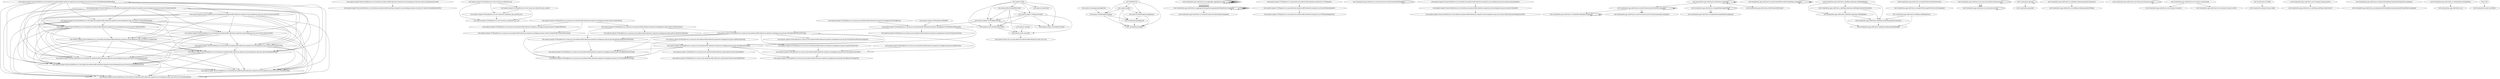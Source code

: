 digraph "code-charta-edges-converted" { 
"root.analysis.import.SourceCodeParser.src.test.kotlin.de.maibornwolff.codecharta.importer.sourcecodeparser.oop.core.extract.HelloWorldTest" -> "root.analysis.import.SourceCodeParser.src.test.kotlin.de.maibornwolff.codecharta.importer.sourcecodeparser.oop.core.extract.SwitchCaseTest";
"root.analysis.import.SourceCodeParser.src.test.kotlin.de.maibornwolff.codecharta.importer.sourcecodeparser.oop.core.extract.NestedClassTest" -> "root.analysis.import.SourceCodeParser.src.test.kotlin.de.maibornwolff.codecharta.importer.sourcecodeparser.oop.core.extract.NestedMethodsTest";
"root.analysis.import.SourceCodeParser.src.test.kotlin.de.maibornwolff.codecharta.importer.sourcecodeparser.oop.core.extract.HelloWorldTest" -> "root.analysis.import.SourceCodeParser.src.test.kotlin.de.maibornwolff.codecharta.importer.sourcecodeparser.oop.core.extract.NestedMethodsTest";
"root.analysis.import.SourceCodeParser.src.test.kotlin.de.maibornwolff.codecharta.importer.sourcecodeparser.oop.core.extract.LocalClassTest" -> "root.analysis.import.SourceCodeParser.src.test.kotlin.de.maibornwolff.codecharta.importer.sourcecodeparser.oop.core.extract.NestedClassTest";
"root.analysis.import.SourceCodeParser.src.test.kotlin.de.maibornwolff.codecharta.importer.sourcecodeparser.oop.core.extract.GenericClassTest" -> "root.analysis.import.SourceCodeParser.src.test.kotlin.de.maibornwolff.codecharta.importer.sourcecodeparser.oop.core.extract.TryCatchFinallyTest";
"root.analysis.import.SourceCodeParser.src.test.kotlin.de.maibornwolff.codecharta.importer.sourcecodeparser.oop.core.extract.GenericMethodsTest" -> "root.analysis.import.SourceCodeParser.src.test.kotlin.de.maibornwolff.codecharta.importer.sourcecodeparser.oop.core.extract.LambdasTest";
"root.analysis.import.SourceCodeParser.src.test.kotlin.de.maibornwolff.codecharta.importer.sourcecodeparser.oop.core.extract.AnonymousClassTest" -> "root.analysis.import.SourceCodeParser.src.test.kotlin.de.maibornwolff.codecharta.importer.sourcecodeparser.oop.core.extract.ConstructorAndInitializerTest";
"root.analysis.import.SourceCodeParser.src.test.kotlin.de.maibornwolff.codecharta.importer.sourcecodeparser.oop.core.extract.LocalClassTest" -> "root.analysis.import.SourceCodeParser.src.test.kotlin.de.maibornwolff.codecharta.importer.sourcecodeparser.oop.core.extract.TryCatchFinallyTest";
"root.analysis.import.SourceCodeParser.src.test.kotlin.de.maibornwolff.codecharta.importer.sourcecodeparser.oop.core.extract.DoubleColonTest" -> "root.analysis.import.SourceCodeParser.src.test.kotlin.de.maibornwolff.codecharta.importer.sourcecodeparser.oop.core.extract.LocalClassTest";
"root.analysis.import.SourceCodeParser.src.test.kotlin.de.maibornwolff.codecharta.importer.sourcecodeparser.oop.core.extract.GenericMethodsTest" -> "root.analysis.import.SourceCodeParser.src.test.kotlin.de.maibornwolff.codecharta.importer.sourcecodeparser.oop.core.extract.NestedMethodsTest";
"root.analysis.import.SourceCodeParser.src.test.kotlin.de.maibornwolff.codecharta.importer.sourcecodeparser.oop.core.extract.InnerClassTest" -> "root.analysis.import.SourceCodeParser.src.test.kotlin.de.maibornwolff.codecharta.importer.sourcecodeparser.oop.core.extract.LambdasTest";
"root.analysis.import.SourceCodeParser.src.test.kotlin.de.maibornwolff.codecharta.importer.sourcecodeparser.oop.core.extract.HelloWorldTest" -> "root.analysis.import.SourceCodeParser.src.test.kotlin.de.maibornwolff.codecharta.importer.sourcecodeparser.oop.core.extract.TryCatchFinallyTest";
"root.analysis.import.SourceCodeParser.src.test.kotlin.de.maibornwolff.codecharta.importer.sourcecodeparser.oop.core.extract.DoubleColonTest" -> "root.analysis.import.SourceCodeParser.src.test.kotlin.de.maibornwolff.codecharta.importer.sourcecodeparser.oop.core.extract.GenericClassTest";
"root.analysis.import.SourceCodeParser.src.test.kotlin.de.maibornwolff.codecharta.importer.sourcecodeparser.oop.core.extract.LambdasTest" -> "root.analysis.import.SourceCodeParser.src.test.kotlin.de.maibornwolff.codecharta.importer.sourcecodeparser.oop.core.extract.TryCatchFinallyTest";
"root.analysis.import.SourceCodeParser.src.test.kotlin.de.maibornwolff.codecharta.importer.sourcecodeparser.oop.core.extract.DoubleColonTest" -> "root.analysis.import.SourceCodeParser.src.test.kotlin.de.maibornwolff.codecharta.importer.sourcecodeparser.oop.core.extract.NestedInterfaceTest";
"root.analysis.import.SourceCodeParser.src.test.kotlin.de.maibornwolff.codecharta.importer.sourcecodeparser.oop.core.extract.DefaultInterfaceMethodTest" -> "root.analysis.import.SourceCodeParser.src.test.kotlin.de.maibornwolff.codecharta.importer.sourcecodeparser.oop.core.extract.NestedMethodsTest";
"root.analysis.import.SourceCodeParser.src.test.kotlin.de.maibornwolff.codecharta.importer.sourcecodeparser.oop.core.extract.LambdasTest" -> "root.analysis.import.SourceCodeParser.src.test.kotlin.de.maibornwolff.codecharta.importer.sourcecodeparser.oop.core.extract.NestedMethodsTest";
"root.analysis.import.SCMLogParser.src.test.resources.codecharta_git_numstat_raw" -> "root.analysis.import.SCMLogParser.src.test.resources.codecharta_git_raw";
"root.analysis.import.SourceCodeParser.src.test.kotlin.de.maibornwolff.codecharta.importer.sourcecodeparser.oop.core.extract.HelloWorldTest" -> "root.analysis.import.SourceCodeParser.src.test.kotlin.de.maibornwolff.codecharta.importer.sourcecodeparser.oop.core.extract.NestedInterfaceTest";
"root.analysis.import.SourceCodeParser.src.test.kotlin.de.maibornwolff.codecharta.importer.sourcecodeparser.oop.core.extract.DefaultInterfaceMethodTest" -> "root.analysis.import.SourceCodeParser.src.test.kotlin.de.maibornwolff.codecharta.importer.sourcecodeparser.oop.core.extract.TryCatchFinallyTest";
"root.analysis.import.SourceCodeParser.src.test.kotlin.de.maibornwolff.codecharta.importer.sourcecodeparser.oop.core.extract.DoubleColonTest" -> "root.analysis.import.SourceCodeParser.src.test.kotlin.de.maibornwolff.codecharta.importer.sourcecodeparser.oop.core.extract.TryCatchFinallyTest";
"root.analysis.import.SCMLogParser.src.test.resources.codecharta_git" -> "root.analysis.import.SCMLogParser.src.test.resources.codecharta_git_numstat_raw";
"root.analysis.import.SourceCodeParser.src.test.kotlin.de.maibornwolff.codecharta.importer.sourcecodeparser.oop.core.extract.InnerClassTest" -> "root.analysis.import.SourceCodeParser.src.test.kotlin.de.maibornwolff.codecharta.importer.sourcecodeparser.oop.core.extract.NestedMethodsTest";
"root.analysis.import.SourceCodeParser.src.test.kotlin.de.maibornwolff.codecharta.importer.sourcecodeparser.oop.core.extract.NestedMethodsTest" -> "root.analysis.import.SourceCodeParser.src.test.kotlin.de.maibornwolff.codecharta.importer.sourcecodeparser.oop.core.extract.SwitchCaseTest";
"root.analysis.import.SourceCodeParser.src.test.kotlin.de.maibornwolff.codecharta.importer.sourcecodeparser.oop.core.extract.InnerClassTest" -> "root.analysis.import.SourceCodeParser.src.test.kotlin.de.maibornwolff.codecharta.importer.sourcecodeparser.oop.core.extract.SwitchCaseTest";
"root.analysis.import.SourceCodeParser.src.test.kotlin.de.maibornwolff.codecharta.importer.sourcecodeparser.oop.core.extract.GenericClassTest" -> "root.analysis.import.SourceCodeParser.src.test.kotlin.de.maibornwolff.codecharta.importer.sourcecodeparser.oop.core.extract.NestedInterfaceTest";
"root.analysis.import.SourceCodeParser.src.test.kotlin.de.maibornwolff.codecharta.importer.sourcecodeparser.oop.core.extract.DefaultInterfaceMethodTest" -> "root.analysis.import.SourceCodeParser.src.test.kotlin.de.maibornwolff.codecharta.importer.sourcecodeparser.oop.core.extract.InnerClassTest";
"root.analysis.import.SourceCodeParser.src.test.kotlin.de.maibornwolff.codecharta.importer.sourcecodeparser.oop.core.extract.InnerClassTest" -> "root.analysis.import.SourceCodeParser.src.test.kotlin.de.maibornwolff.codecharta.importer.sourcecodeparser.oop.core.extract.NestedInterfaceTest";
"root.analysis.import.SourceCodeParser.src.test.kotlin.de.maibornwolff.codecharta.importer.sourcecodeparser.oop.core.extract.GenericClassTest" -> "root.analysis.import.SourceCodeParser.src.test.kotlin.de.maibornwolff.codecharta.importer.sourcecodeparser.oop.core.extract.SwitchCaseTest";
"root.analysis.import.SourceCodeParser.src.test.kotlin.de.maibornwolff.codecharta.importer.sourcecodeparser.oop.core.extract.GenericClassTest" -> "root.analysis.import.SourceCodeParser.src.test.kotlin.de.maibornwolff.codecharta.importer.sourcecodeparser.oop.core.extract.NestedClassTest";
"root.analysis.import.SourceCodeParser.src.test.kotlin.de.maibornwolff.codecharta.importer.sourcecodeparser.oop.core.extract.GenericMethodsTest" -> "root.analysis.import.SourceCodeParser.src.test.kotlin.de.maibornwolff.codecharta.importer.sourcecodeparser.oop.core.extract.SwitchCaseTest";
"root.analysis.import.SourceCodeParser.src.test.kotlin.de.maibornwolff.codecharta.importer.sourcecodeparser.oop.core.extract.DefaultInterfaceMethodTest" -> "root.analysis.import.SourceCodeParser.src.test.kotlin.de.maibornwolff.codecharta.importer.sourcecodeparser.oop.core.extract.GenericClassTest";
"root.analysis.import.SourceCodeParser.src.test.kotlin.de.maibornwolff.codecharta.importer.sourcecodeparser.oop.core.extract.NestedMethodsTest" -> "root.analysis.import.SourceCodeParser.src.test.kotlin.de.maibornwolff.codecharta.importer.sourcecodeparser.oop.core.extract.TryCatchFinallyTest";
"root.analysis.import.SourceCodeParser.src.test.kotlin.de.maibornwolff.codecharta.importer.sourcecodeparser.oop.core.extract.DefaultInterfaceMethodTest" -> "root.analysis.import.SourceCodeParser.src.test.kotlin.de.maibornwolff.codecharta.importer.sourcecodeparser.oop.core.extract.DoubleColonTest";
"root.analysis.import.SourceCodeParser.src.test.kotlin.de.maibornwolff.codecharta.importer.sourcecodeparser.oop.core.extract.GenericClassTest" -> "root.analysis.import.SourceCodeParser.src.test.kotlin.de.maibornwolff.codecharta.importer.sourcecodeparser.oop.core.extract.LocalClassTest";
"root.analysis.import.SourceCodeParser.src.test.kotlin.de.maibornwolff.codecharta.importer.sourcecodeparser.oop.core.extract.HelloWorldTest" -> "root.analysis.import.SourceCodeParser.src.test.kotlin.de.maibornwolff.codecharta.importer.sourcecodeparser.oop.core.extract.NestedClassTest";
"root.analysis.import.SourceCodeParser.src.test.kotlin.de.maibornwolff.codecharta.importer.sourcecodeparser.oop.core.extract.DefaultInterfaceMethodTest" -> "root.analysis.import.SourceCodeParser.src.test.kotlin.de.maibornwolff.codecharta.importer.sourcecodeparser.oop.core.extract.HelloWorldTest";
"root.analysis.import.SourceCodeParser.src.test.kotlin.de.maibornwolff.codecharta.importer.sourcecodeparser.oop.core.extract.GenericMethodsTest" -> "root.analysis.import.SourceCodeParser.src.test.kotlin.de.maibornwolff.codecharta.importer.sourcecodeparser.oop.core.extract.LocalClassTest";
"root.analysis.import.SourceCodeParser.src.test.kotlin.de.maibornwolff.codecharta.importer.sourcecodeparser.oop.core.extract.DefaultInterfaceMethodTest" -> "root.analysis.import.SourceCodeParser.src.test.kotlin.de.maibornwolff.codecharta.importer.sourcecodeparser.oop.core.extract.NestedClassTest";
"root.analysis.import.SourceCodeParser.src.test.kotlin.de.maibornwolff.codecharta.importer.sourcecodeparser.oop.core.extract.GenericClassTest" -> "root.analysis.import.SourceCodeParser.src.test.kotlin.de.maibornwolff.codecharta.importer.sourcecodeparser.oop.core.extract.LambdasTest";
"root.analysis.import.SourceCodeParser.src.test.kotlin.de.maibornwolff.codecharta.importer.sourcecodeparser.oop.core.extract.DoubleColonTest" -> "root.analysis.import.SourceCodeParser.src.test.kotlin.de.maibornwolff.codecharta.importer.sourcecodeparser.oop.core.extract.HelloWorldTest";
"root.analysis.import.SourceCodeParser.src.test.kotlin.de.maibornwolff.codecharta.importer.sourcecodeparser.oop.core.extract.DefaultInterfaceMethodTest" -> "root.analysis.import.SourceCodeParser.src.test.kotlin.de.maibornwolff.codecharta.importer.sourcecodeparser.oop.core.extract.GenericMethodsTest";
"root.analysis.import.SourceCodeParser.src.test.kotlin.de.maibornwolff.codecharta.importer.sourcecodeparser.oop.core.extract.LocalClassTest" -> "root.analysis.import.SourceCodeParser.src.test.kotlin.de.maibornwolff.codecharta.importer.sourcecodeparser.oop.core.extract.NestedInterfaceTest";
"root.analysis.import.SourceCodeParser.src.test.kotlin.de.maibornwolff.codecharta.importer.sourcecodeparser.oop.core.extract.GenericMethodsTest" -> "root.analysis.import.SourceCodeParser.src.test.kotlin.de.maibornwolff.codecharta.importer.sourcecodeparser.oop.core.extract.InnerClassTest";
"root.analysis.import.SourceCodeParser.src.test.kotlin.de.maibornwolff.codecharta.importer.sourcecodeparser.oop.core.extract.NestedInterfaceTest" -> "root.analysis.import.SourceCodeParser.src.test.kotlin.de.maibornwolff.codecharta.importer.sourcecodeparser.oop.core.extract.NestedMethodsTest";
"root.analysis.import.SCMLogParser.src.test.resources.codecharta_git" -> "root.analysis.import.SCMLogParser.src.test.resources.codecharta_git_numstat";
"root.analysis.import.SourceCodeParser.src.test.kotlin.de.maibornwolff.codecharta.importer.sourcecodeparser.oop.core.extract.LocalClassTest" -> "root.analysis.import.SourceCodeParser.src.test.kotlin.de.maibornwolff.codecharta.importer.sourcecodeparser.oop.core.extract.SwitchCaseTest";
"root.analysis.import.SourceCodeParser.src.test.kotlin.de.maibornwolff.codecharta.importer.sourcecodeparser.oop.core.extract.DefaultInterfaceMethodTest" -> "root.analysis.import.SourceCodeParser.src.test.kotlin.de.maibornwolff.codecharta.importer.sourcecodeparser.oop.core.extract.SwitchCaseTest";
"root.analysis.import.SourceCodeParser.src.test.kotlin.de.maibornwolff.codecharta.importer.sourcecodeparser.oop.core.extract.InnerClassTest" -> "root.analysis.import.SourceCodeParser.src.test.kotlin.de.maibornwolff.codecharta.importer.sourcecodeparser.oop.core.extract.LocalClassTest";
"root.analysis.import.SourceCodeParser.src.test.kotlin.de.maibornwolff.codecharta.importer.sourcecodeparser.oop.core.extract.HelloWorldTest" -> "root.analysis.import.SourceCodeParser.src.test.kotlin.de.maibornwolff.codecharta.importer.sourcecodeparser.oop.core.extract.LambdasTest";
"root.analysis.import.SourceCodeParser.src.test.kotlin.de.maibornwolff.codecharta.importer.sourcecodeparser.oop.core.extract.GenericMethodsTest" -> "root.analysis.import.SourceCodeParser.src.test.kotlin.de.maibornwolff.codecharta.importer.sourcecodeparser.oop.core.extract.NestedClassTest";
"root.analysis.import.SourceCodeParser.src.test.kotlin.de.maibornwolff.codecharta.importer.sourcecodeparser.oop.core.extract.LambdasTest" -> "root.analysis.import.SourceCodeParser.src.test.kotlin.de.maibornwolff.codecharta.importer.sourcecodeparser.oop.core.extract.NestedClassTest";
"root.analysis.import.SourceCodeParser.src.test.kotlin.de.maibornwolff.codecharta.importer.sourcecodeparser.oop.core.extract.GenericClassTest" -> "root.analysis.import.SourceCodeParser.src.test.kotlin.de.maibornwolff.codecharta.importer.sourcecodeparser.oop.core.extract.HelloWorldTest";
"root.analysis.import.SCMLogParser.src.test.resources.codecharta_git_numstat" -> "root.analysis.import.SCMLogParser.src.test.resources.codecharta_git_raw";
"root.analysis.import.SourceCodeParser.src.test.kotlin.de.maibornwolff.codecharta.importer.sourcecodeparser.oop.core.extract.SwitchCaseTest" -> "root.analysis.import.SourceCodeParser.src.test.kotlin.de.maibornwolff.codecharta.importer.sourcecodeparser.oop.core.extract.TryCatchFinallyTest";
"root.analysis.import.SourceCodeParser.src.test.kotlin.de.maibornwolff.codecharta.importer.sourcecodeparser.oop.core.extract.GenericMethodsTest" -> "root.analysis.import.SourceCodeParser.src.test.kotlin.de.maibornwolff.codecharta.importer.sourcecodeparser.oop.core.extract.NestedInterfaceTest";
"root.analysis.import.SourceCodeParser.src.test.kotlin.de.maibornwolff.codecharta.importer.sourcecodeparser.oop.core.extract.NestedClassTest" -> "root.analysis.import.SourceCodeParser.src.test.kotlin.de.maibornwolff.codecharta.importer.sourcecodeparser.oop.core.extract.TryCatchFinallyTest";
"root.analysis.import.SourceCodeParser.src.test.kotlin.de.maibornwolff.codecharta.importer.sourcecodeparser.oop.core.extract.DoubleColonTest" -> "root.analysis.import.SourceCodeParser.src.test.kotlin.de.maibornwolff.codecharta.importer.sourcecodeparser.oop.core.extract.NestedClassTest";
"root.analysis.import.SourceCodeParser.src.test.kotlin.de.maibornwolff.codecharta.importer.sourcecodeparser.oop.core.extract.HelloWorldTest" -> "root.analysis.import.SourceCodeParser.src.test.kotlin.de.maibornwolff.codecharta.importer.sourcecodeparser.oop.core.extract.InnerClassTest";
"root.analysis.import.SourceCodeParser.src.test.kotlin.de.maibornwolff.codecharta.importer.sourcecodeparser.oop.core.extract.DoubleColonTest" -> "root.analysis.import.SourceCodeParser.src.test.kotlin.de.maibornwolff.codecharta.importer.sourcecodeparser.oop.core.extract.InnerClassTest";
"root.analysis.import.SourceCodeParser.src.test.kotlin.de.maibornwolff.codecharta.importer.sourcecodeparser.oop.core.extract.GenericMethodsTest" -> "root.analysis.import.SourceCodeParser.src.test.kotlin.de.maibornwolff.codecharta.importer.sourcecodeparser.oop.core.extract.HelloWorldTest";
"root.analysis.import.SourceCodeParser.src.test.kotlin.de.maibornwolff.codecharta.importer.sourcecodeparser.oop.core.extract.DefaultInterfaceMethodTest" -> "root.analysis.import.SourceCodeParser.src.test.kotlin.de.maibornwolff.codecharta.importer.sourcecodeparser.oop.core.extract.LambdasTest";
"root.analysis.import.SCMLogParser.src.main.java.de.maibornwolff.codecharta.importer.scmlogparser.input.metrics.NumberOfAuthors" -> "root.analysis.import.SCMLogParser.src.main.java.de.maibornwolff.codecharta.importer.scmlogparser.input.metrics.NumberOfOccurencesInCommits";
"root.analysis.import.SourceCodeParser.src.test.kotlin.de.maibornwolff.codecharta.importer.sourcecodeparser.oop.core.extract.NestedClassTest" -> "root.analysis.import.SourceCodeParser.src.test.kotlin.de.maibornwolff.codecharta.importer.sourcecodeparser.oop.core.extract.SwitchCaseTest";
"root.analysis.import.SourceCodeParser.src.test.kotlin.de.maibornwolff.codecharta.importer.sourcecodeparser.oop.core.extract.NestedInterfaceTest" -> "root.analysis.import.SourceCodeParser.src.test.kotlin.de.maibornwolff.codecharta.importer.sourcecodeparser.oop.core.extract.SwitchCaseTest";
"root.analysis.import.SourceCodeParser.src.test.kotlin.de.maibornwolff.codecharta.importer.sourcecodeparser.oop.core.extract.GenericClassTest" -> "root.analysis.import.SourceCodeParser.src.test.kotlin.de.maibornwolff.codecharta.importer.sourcecodeparser.oop.core.extract.NestedMethodsTest";
"root.analysis.import.SourceCodeParser.src.test.kotlin.de.maibornwolff.codecharta.importer.sourcecodeparser.oop.core.extract.DoubleColonTest" -> "root.analysis.import.SourceCodeParser.src.test.kotlin.de.maibornwolff.codecharta.importer.sourcecodeparser.oop.core.extract.SwitchCaseTest";
"root.analysis.import.SourceCodeParser.src.test.kotlin.de.maibornwolff.codecharta.importer.sourcecodeparser.oop.core.extract.NestedClassTest" -> "root.analysis.import.SourceCodeParser.src.test.kotlin.de.maibornwolff.codecharta.importer.sourcecodeparser.oop.core.extract.NestedInterfaceTest";
"root.analysis.import.SourceCodeParser.src.test.kotlin.de.maibornwolff.codecharta.importer.sourcecodeparser.oop.core.extract.LambdasTest" -> "root.analysis.import.SourceCodeParser.src.test.kotlin.de.maibornwolff.codecharta.importer.sourcecodeparser.oop.core.extract.LocalClassTest";
"root.analysis.import.SourceCodeParser.src.test.kotlin.de.maibornwolff.codecharta.importer.sourcecodeparser.oop.core.extract.GenericClassTest" -> "root.analysis.import.SourceCodeParser.src.test.kotlin.de.maibornwolff.codecharta.importer.sourcecodeparser.oop.core.extract.InnerClassTest";
"root.analysis.import.SourceCodeParser.src.test.kotlin.de.maibornwolff.codecharta.importer.sourcecodeparser.oop.core.extract.GenericClassTest" -> "root.analysis.import.SourceCodeParser.src.test.kotlin.de.maibornwolff.codecharta.importer.sourcecodeparser.oop.core.extract.GenericMethodsTest";
"root.analysis.import.SourceCodeParser.src.test.kotlin.de.maibornwolff.codecharta.importer.sourcecodeparser.oop.core.extract.GenericMethodsTest" -> "root.analysis.import.SourceCodeParser.src.test.kotlin.de.maibornwolff.codecharta.importer.sourcecodeparser.oop.core.extract.TryCatchFinallyTest";
"root.analysis.import.SourceCodeParser.src.test.kotlin.de.maibornwolff.codecharta.importer.sourcecodeparser.oop.core.extract.InnerClassTest" -> "root.analysis.import.SourceCodeParser.src.test.kotlin.de.maibornwolff.codecharta.importer.sourcecodeparser.oop.core.extract.TryCatchFinallyTest";
"root.analysis.import.SourceCodeParser.src.test.kotlin.de.maibornwolff.codecharta.importer.sourcecodeparser.oop.core.extract.DefaultInterfaceMethodTest" -> "root.analysis.import.SourceCodeParser.src.test.kotlin.de.maibornwolff.codecharta.importer.sourcecodeparser.oop.core.extract.LocalClassTest";
"root.analysis.import.SourceCodeParser.src.test.kotlin.de.maibornwolff.codecharta.importer.sourcecodeparser.oop.core.extract.LambdasTest" -> "root.analysis.import.SourceCodeParser.src.test.kotlin.de.maibornwolff.codecharta.importer.sourcecodeparser.oop.core.extract.NestedInterfaceTest";
"root.analysis.import.SourceCodeParser.src.test.kotlin.de.maibornwolff.codecharta.importer.sourcecodeparser.oop.core.extract.DoubleColonTest" -> "root.analysis.import.SourceCodeParser.src.test.kotlin.de.maibornwolff.codecharta.importer.sourcecodeparser.oop.core.extract.LambdasTest";
"root.analysis.import.SCMLogParser.src.test.resources.codecharta_git_numstat" -> "root.analysis.import.SCMLogParser.src.test.resources.codecharta_git_numstat_raw";
"root.analysis.import.SourceCodeParser.src.test.kotlin.de.maibornwolff.codecharta.importer.sourcecodeparser.oop.core.extract.NestedInterfaceTest" -> "root.analysis.import.SourceCodeParser.src.test.kotlin.de.maibornwolff.codecharta.importer.sourcecodeparser.oop.core.extract.TryCatchFinallyTest";
"root.analysis.import.SourceCodeParser.src.test.kotlin.de.maibornwolff.codecharta.importer.sourcecodeparser.oop.core.extract.DefaultInterfaceMethodTest" -> "root.analysis.import.SourceCodeParser.src.test.kotlin.de.maibornwolff.codecharta.importer.sourcecodeparser.oop.core.extract.NestedInterfaceTest";
"root.analysis.import.SourceCodeParser.src.test.kotlin.de.maibornwolff.codecharta.importer.sourcecodeparser.oop.core.extract.DoubleColonTest" -> "root.analysis.import.SourceCodeParser.src.test.kotlin.de.maibornwolff.codecharta.importer.sourcecodeparser.oop.core.extract.NestedMethodsTest";
"root.analysis.import.SourceCodeParser.src.test.kotlin.de.maibornwolff.codecharta.importer.sourcecodeparser.oop.core.extract.HelloWorldTest" -> "root.analysis.import.SourceCodeParser.src.test.kotlin.de.maibornwolff.codecharta.importer.sourcecodeparser.oop.core.extract.LocalClassTest";
"root.analysis.import.SCMLogParser.src.test.resources.codecharta_git" -> "root.analysis.import.SCMLogParser.src.test.resources.codecharta_git_raw";
"root.analysis.import.SourceCodeParser.src.test.kotlin.de.maibornwolff.codecharta.importer.sourcecodeparser.oop.core.extract.LocalClassTest" -> "root.analysis.import.SourceCodeParser.src.test.kotlin.de.maibornwolff.codecharta.importer.sourcecodeparser.oop.core.extract.NestedMethodsTest";
"root.analysis.import.SourceCodeParser.src.test.kotlin.de.maibornwolff.codecharta.importer.sourcecodeparser.oop.core.extract.InnerClassTest" -> "root.analysis.import.SourceCodeParser.src.test.kotlin.de.maibornwolff.codecharta.importer.sourcecodeparser.oop.core.extract.NestedClassTest";
"root.analysis.import.SourceCodeParser.src.test.kotlin.de.maibornwolff.codecharta.importer.sourcecodeparser.oop.core.extract.LambdasTest" -> "root.analysis.import.SourceCodeParser.src.test.kotlin.de.maibornwolff.codecharta.importer.sourcecodeparser.oop.core.extract.SwitchCaseTest";
"root.analysis.import.SourceCodeParser.src.test.kotlin.de.maibornwolff.codecharta.importer.sourcecodeparser.oop.core.extract.DoubleColonTest" -> "root.analysis.import.SourceCodeParser.src.test.kotlin.de.maibornwolff.codecharta.importer.sourcecodeparser.oop.core.extract.GenericMethodsTest";
"root.analysis.filter.MergeFilter.build" -> "root.analysis.tools.ValidationTool.build";
"root.analysis.noderapper.packageLock" -> "root.analysis.nodeWrapper.package";
"root.visualization.app.codeCharta.ui.aggregateSettingsPanel.aggregateSettingsPanel.component" -> "root.visualization.app.codeCharta.ui.aggregateSettingsPanel.aggregateSettingsPanel.component";
"root.analysis.import.CSVImporter.src.main.kotlin.de.maibornwolff.codecharta.importer.csv.CSVImporter" -> "root.analysis.import.CSVImporter.src.main.kotlin.de.maibornwolff.codecharta.importer.csv.SourceMonitorImporter";
"root.visualization.app.codeCharta.ui.revisionChooser.revisionChooserFileDropDown" -> "root.visualization.app.codeCharta.ui.revisionChooser.revisionChooserFileDropDown";
"root.visualization.app.codeCharta.core.aggregate.aggregate.service" -> "root.visualization.app.codeCharta.core.aggregate.aggregate.service";
"root.analysis.import.SourceCodeParser.src.test.kotlin.de.maibornwolff.codecharta.importer.sourcecodeparser.oop.core.extract.EnumTest" -> "root.analysis.import.SourceCodeParser.src.test.kotlin.de.maibornwolff.codecharta.importer.sourcecodeparser.oop.core.extract.MetricExtractorSimpleClassTest";
"root.analysis.import.SCMLogParser.src.main.java.de.maibornwolff.codecharta.importer.scmlogparser.input.metrics.LinesOfCode" -> "root.analysis.import.SCMLogParser.src.main.java.de.maibornwolff.codecharta.importer.scmlogparser.input.metrics.NumberOfOccurencesInCommits";
"root.analysis.import.SourceCodeParser.src.test.kotlin.de.maibornwolff.codecharta.importer.sourcecodeparser.oop.core.extract.AnnotationTest" -> "root.analysis.import.SourceCodeParser.src.test.kotlin.de.maibornwolff.codecharta.importer.sourcecodeparser.oop.core.extract.EnumTest";
"root.analysis.import.SCMLogParser.src.main.java.de.maibornwolff.codecharta.importer.scmlogparser.input.metrics.LinesOfCode" -> "root.analysis.import.SCMLogParser.src.main.java.de.maibornwolff.codecharta.importer.scmlogparser.input.metrics.NumberOfAuthors";
"root.analysis.import.SCMLogParser.src.main.java.de.maibornwolff.codecharta.importer.scmlogparser.parser.git.GitLogNumstatRawParserStrategy" -> "root.analysis.import.SCMLogParser.src.main.java.de.maibornwolff.codecharta.importer.scmlogparser.parser.git.GitLogRawParserStrategy";
"root.visualization.app.codeCharta.ui.ribbonBar.ribbonBar.component" -> "root.visualization.app.codeCharta.ui.ribbonBar.ribbonBar.component";
"root.visualization.app.codecharta.ui.nodeContextMenu.nodeContextMenu.component" -> "root.visualization.app.codecharta.ui.nodeContextMenu.nodeContextMenu.component";
"root.visualization.app.codecharta.ui.nodeContextMenu.nodeContextMenu.component" -> "root.visualization.app.codecharta.ui.nodeContextMenu.nodeContextMenu.component";
"root.visualization.app.codeCharta.core.aggregate.aggregate.service" -> "root.visualization.app.codeCharta.ui.aggregateSettingsPanel.aggregateSettingsPanel.component";
"root.analysis.import.SCMLogParser.src.main.java.de.maibornwolff.codecharta.importer.scmlogparser.parser.git.GitLogNumstatParserStrategy" -> "root.analysis.import.SCMLogParser.src.main.java.de.maibornwolff.codecharta.importer.scmlogparser.parser.git.GitLogNumstatRawParserStrategy";
"root.analysis.import.SCMLogParser.src.main.java.de.maibornwolff.codecharta.importer.scmlogparser.parser.git.GitLogParserStrategy" -> "root.analysis.import.SCMLogParser.src.main.java.de.maibornwolff.codecharta.importer.scmlogparser.parser.svn.SVNLogParserStrategy";
"root.visualization.app.codeCharta.codeMap.rendering.codeMapBuilding" -> "root.visualization.app.codeCharta.codeMap.rendering.codeMapMesh";
"root.visualization.app.codeCharta.codeMap.rendering.codeMapBuilding" -> "root.visualization.app.codeCharta.codeMap.rendering.codeMapGeometricDescription";
"root.analysis.gradle" -> "root.analysis.nodeWrapper.package";
"root.analysis.import.SCMLogParser.src.test.java.de.maibornwolff.codecharta.importer.scmlogparser.parser.CommitCollectorTest" -> "root.analysis.import.SCMLogParser.src.test.java.de.maibornwolff.codecharta.importer.scmlogparser.parser.ParserStrategyContractTest";
"root.analysis.build" -> "root.analysis.filter.MergeFilter.build";
"root.analysis.import.CSVImporter.build" -> "root.analysis.tools.ValidationTool.build";
"root.visualization.app.codeCharta.core.aggregate.aggregate.service" -> "root.visualization.app.codeCharta.ui.aggregateSettingsPanel.aggregateSettingsPanel.component";
"root.analysis.import.SCMLogParser.src.main.java.de.maibornwolff.codecharta.importer.scmlogparser.parser.git.GitLogParserStrategy" -> "root.analysis.import.SCMLogParser.src.main.java.de.maibornwolff.codecharta.importer.scmlogparser.parser.git.GitLogRawParserStrategy";
"root.analysis.gradle" -> "root.analysis.nodeWrapper.packageLock";
"root.visualization.app.codeCharta.ui.mapTreeView.mapTreeViewLevel" -> "root.visualization.app.codeCharta.ui.mapTreeView.mapTreeViewLevelComponent";
"root.visualization.packageLock" -> "root.visualization.package";
"root.analysis.import.SCMLogParser.src.main.java.de.maibornwolff.codecharta.importer.scmlogparser.parser.git.GitLogNumstatParserStrategy" -> "root.analysis.import.SCMLogParser.src.main.java.de.maibornwolff.codecharta.importer.scmlogparser.parser.git.GitLogRawParserStrategy";
"root.visualization.app.codeCharta.core.aggregate.aggregate.service" -> "root.visualization.app.codeCharta.ui.aggregateSettingsPanel.aggregateSettingsPanel.component";
"root.analysis.import.SCMLogParser.src.main.java.de.maibornwolff.codecharta.importer.scmlogparser.parser.git.GitLogRawParserStrategy" -> "root.analysis.import.SCMLogParser.src.main.java.de.maibornwolff.codecharta.importer.scmlogparser.parser.svn.SVNLogParserStrategy";
"root.analysis.filter.MergeFilter.build" -> "root.analysis.import.CSVImporter.build";
"root.analysis.import.CSVImporter.build" -> "root.analysis.import.SonarImporter.build";
"root.analysis.import.CSVImporter.src.main.kotlin.de.maibornwolff.codecharta.importer.csv.SourceMonitorImporter" -> "root.analysis.import.CSVImporter.src.test.kotlin.de.maibornwolff.codecharta.importer.csv.CSVProjectAdapterTest";
"root.analysis.import.SCMLogParser.src.main.java.de.maibornwolff.codecharta.importer.scmlogparser.parser.LogParserStrategy" -> "root.analysis.import.SCMLogParser.src.main.java.de.maibornwolff.codecharta.importer.scmlogparser.parser.svn.SVNLogParserStrategy";
"root.analysis.build" -> "root.analysis.model.build";
"root.visualization.app.codeCharta.core.data.data.deltaCalculator.service" -> "root.visualization.app.codeCharta.core.data.data.deltaCalculator.service";
"root.analysis.import.SCMLogParser.src.main.java.de.maibornwolff.codecharta.importer.scmlogparser.parser.git.GitLogNumstatParserStrategy" -> "root.analysis.import.SCMLogParser.src.main.java.de.maibornwolff.codecharta.importer.scmlogparser.parser.git.GitLogParserStrategy";
"root.visualization.app.codeCharta.core.aggregate.aggregate.service" -> "root.visualization.app.codeCharta.ui.aggregateSettingsPanel.aggregateSettingsPanel.component";
"root.analysis.import.SCMLogParser.src.main.java.de.maibornwolff.codecharta.importer.scmlogparser.parser.git.GitLogNumstatRawParserStrategy" -> "root.analysis.import.SCMLogParser.src.main.java.de.maibornwolff.codecharta.importer.scmlogparser.parser.svn.SVNLogParserStrategy";
"root.analysis.import.CSVImporter.build" -> "root.analysis.import.SCMLogParser.build";
"root.analysis.import.SCMLogParser.src.main.java.de.maibornwolff.codecharta.model.input.VersionControlledFile" -> "root.analysis.import.SCMLogParser.src.test.java.de.maibornwolff.codecharta.model.input.VersionControlledFileTest";
"root.visualization.app.codeCharta.codeMap.rendering.codeMapGeometricDescription" -> "root.visualization.app.codeCharta.codeMap.rendering.codeMapMesh";
"root.analysis.settings" -> "root.analysis.tools.ccsh.build";
"root.analysis.build" -> "root.analysis.tools.ValidationTool.build";
"root.visualization.app.app" -> "root.visualization.app.index";
"root.visualization.app.codeCharta.ui.aggregateSettingsPanel.aggregateSettingsPanel.component" -> "root.visualization.app.codeCharta.ui.aggregateSettingsPanel.aggregateSettingsPanel.component";
"root.visualization.app.codeCharta.core.aggregate.aggregate.service" -> "root.visualization.app.codeCharta.ui.aggregateSettingsPanel.aggregateSettingsPanel.component";
"root.visualization.app.codeCharta.ui.aggregateSettingsPanel.aggregateSettingsPanel.component" -> "root.visualization.app.codeCharta.ui.aggregateSettingsPanel.aggregateSettingsPanel.component";
"root.visualization.app.codeCharta.ui.codeMap.rendering.geometryGenerator" -> "root.visualization.app.codeCharta.ui.codeMap.rendering.renderSettings";
"root.visualization.app.codeCharta.codeCharta.component" -> "root.visualization.app.codeCharta.codeCharta.component";
"root.analysis.import.SCMLogParser.src.main.java.de.maibornwolff.codecharta.importer.scmlogparser.parser.git.GitLogNumstatRawParserStrategy" -> "root.analysis.import.SCMLogParser.src.main.java.de.maibornwolff.codecharta.importer.scmlogparser.parser.git.GitLogParserStrategy";
"root.visualization.app.codeCharta.core.data.data.decorator.service" -> "root.visualization.app.codeCharta.core.data.data.decorator.service";
"root.analysis.import.SCMLogParser.src.test.java.de.maibornwolff.codecharta.importer.scmlogparser.parser.ParserStrategyContractTest" -> "root.analysis.import.SCMLogParser.src.test.java.de.maibornwolff.codecharta.importer.scmlogparser.parser.git.GitLogParserStrategyTest";
"root.analysis.import.SCMLogParser.src.main.java.de.maibornwolff.codecharta.importer.scmlogparser.input.metrics.MetricsFactory" -> "root.analysis.import.SCMLogParser.src.main.java.de.maibornwolff.codecharta.importer.scmlogparser.input.metrics.RelativeCodeChurn";
"root.visualization.app.codeCharta.codeMap.rendering.codeMapBuilding" -> "root.visualization.app.codeCharta.codeMap.rendering.geometryGenerator";
"root.analysis.build" -> "root.analysis.import.CSVImporter.build";
"root.analysis.build" -> "root.analysis.import.SonarImporter.build";
"root.visualization.app.codeCharta.core.aggregate.aggregate.service" -> "root.visualization.app.codeCharta.core.aggregate.aggregate.service";
"root.analysis.tools.ccsh.build" -> "root.analysis.tools.ccsh.src.main.kotlin.de.maibornwolff.codecharta.tools.ccsh.Ccsh";
"root.visualization.app.codeCharta.core.scenario.scenario.data" -> "root.visualization.app.codeCharta.core.scenario.scenarios";
"root.visualization.app.codeCharta.codeMap.rendering.codeMapMesh" -> "root.visualization.app.codeCharta.codeMap.rendering.labelManager";
"root.analysis.tools.ValidationTool.build" -> "root.analysis.tools.ccsh.build";
"root.analysis.import.SCMLogParser.build" -> "root.analysis.tools.ValidationTool.build";
"root.analysis.import.SCMLogParser.src.test.java.de.maibornwolff.codecharta.importer.scmlogparser.parser.LogParserTest" -> "root.analysis.import.SCMLogParser.src.test.java.de.maibornwolff.codecharta.importer.scmlogparser.parser.ParserStrategyContractTest";
"root.visualization.app.codeCharta.codeMap.codeMapService" -> "root.visualization.app.codeCharta.codeMap.rendering.labelManager";
"root.analysis.build" -> "root.analysis.import.SCMLogParser.build";
"root.analysis.import.SCMLogParser.src.main.java.de.maibornwolff.codecharta.importer.scmlogparser.input.metrics.LinesOfCode" -> "root.analysis.import.SCMLogParser.src.main.java.de.maibornwolff.codecharta.importer.scmlogparser.input.metrics.MetricsFactory";
"root.analysis.nodeWrapper.packageLock" -> "root.visualization.packageLock";
"root.visualization.app.codeCharta.core.aggregate.aggregate.service" -> "root.visualization.app.codeCharta.core.aggregate.aggregate.service";
"root.analysis.import.SCMLogParser.src.main.java.de.maibornwolff.codecharta.importer.scmlogparser.parser.git.GitLogNumstatParserStrategy" -> "root.analysis.import.SCMLogParser.src.main.java.de.maibornwolff.codecharta.importer.scmlogparser.parser.svn.SVNLogParserStrategy";
"root.visualization.app.codeCharta.ui.metricChooser.metricChooser.component" -> "root.visualization.app.codeCharta.ui.metricChooser.metricChooser.horizontal.component";
"root.visualization.app.codeCharta.codeMap.rendering.codeMapMesh" -> "root.visualization.app.codeCharta.codeMap.rendering.geometryGenerator";
"root.visualization.app.codeCharta.codeMap.rendering.codeMapGeometricDescription" -> "root.visualization.app.codeCharta.codeMap.rendering.geometryGenerator";
"root.visualization.app.codeCharta.codeMap.codeMapService" -> "root.visualization.app.codeCharta.codeMap.rendering.geometryGenerator";
"root.analysis.filter.MergeFilter.build" -> "root.analysis.tools.ccsh.build";
"root.analysis.import.SCMLogParser.build" -> "root.analysis.import.SonarImporter.build";
"root.visualization.app.codeCharta.core.aggregate.aggregate.service" -> "root.visualization.app.codeCharta.core.aggregate.aggregate.service";
"root.analysis.import.CSVImporter.build" -> "root.analysis.tools.ccsh.build";
"root.analysis.filter.MergeFilter.build" -> "root.analysis.import.SCMLogParser.build";
"root.analysis.nodeWrapper.package" -> "root.visualization.packageLock";
"root.analysis.import.SCMLogParser.src.main.java.de.maibornwolff.codecharta.importer.scmlogparser.input.metrics.MetricsFactory" -> "root.analysis.import.SCMLogParser.src.main.java.de.maibornwolff.codecharta.importer.scmlogparser.parser.git.GitLogNumstatParserStrategy";
"root.analysis.import.SCMLogParser.src.main.java.de.maibornwolff.codecharta.importer.scmlogparser.SCMLogParser" -> "root.analysis.import.SCMLogParser.src.main.java.de.maibornwolff.codecharta.importer.scmlogparser.SCMLogParserParameter";
"root.visualization.app.codeCharta.core.data.data.deltaCalculator.service" -> "root.visualization.app.codeCharta.core.data.data.service";
"root.analysis.import.SCMLogParser.src.main.java.de.maibornwolff.codecharta.importer.scmlogparser.parser.LogParserStrategy" -> "root.analysis.import.SCMLogParser.src.main.java.de.maibornwolff.codecharta.importer.scmlogparser.parser.git.GitLogParserStrategy";
"root.analysis.import.SCMLogParser.src.main.java.de.maibornwolff.codecharta.importer.scmlogparser.input.metrics.MetricsFactory" -> "root.analysis.import.SCMLogParser.src.main.java.de.maibornwolff.codecharta.importer.scmlogparser.parser.git.GitLogNumstatRawParserStrategy";
"root.analysis.gradle" -> "root.visualization.package";
"root.visualization.app.codeCharta.core.aggregate.aggregate.service" -> "root.visualization.app.codeCharta.ui.aggregateSettingsPanel.aggregateSettingsPanel.component";
"root.analysis.import.SCMLogParser.src.main.java.de.maibornwolff.codecharta.importer.scmlogparser.parser.git.GitLogParserStrategy" -> "root.analysis.import.SCMLogParser.src.test.java.de.maibornwolff.codecharta.importer.scmlogparser.parser.ParserStrategyContractTest";
"root.visualization.Gruntfile" -> "root.visualization.conf.grunt.nwjs.config";
"root.visualization.app.codeCharta.codeMap.rendering.geometryGenerator" -> "root.visualization.app.codeCharta.codeMap.rendering.labelManager";
"root.visualization.app.codeCharta.core.aggregate.aggregate.service" -> "root.visualization.app.codeCharta.core.aggregate.aggregate.service";
"root.analysis.import.SCMLogParser.src.main.java.de.maibornwolff.codecharta.importer.scmlogparser.parser.git.GitLogNumstatParserStrategy" -> "root.analysis.import.SCMLogParser.src.test.java.de.maibornwolff.codecharta.importer.scmlogparser.parser.git.GitLogNumstatParserStrategyTest";
"root.analysis.nodeWrapper.package" -> "root.visualization.package";
"root.analysis.import.SCMLogParser.src.main.java.de.maibornwolff.codecharta.importer.scmlogparser.parser.git.GitLogNumstatParserStrategy" -> "root.analysis.import.SCMLogParser.src.test.java.de.maibornwolff.codecharta.importer.scmlogparser.parser.ParserStrategyContractTest";
"root.analysis.gradle" -> "root.visualization.packageLock";
"root.analysis.import.SCMLogParser.README" -> "root.analysis.import.SCMLogParser.src.main.java.de.maibornwolff.codecharta.importer.scmlogparser.SCMLogParserParameter";
"root.analysis.import.SCMLogParser.src.main.java.de.maibornwolff.codecharta.importer.scmlogparser.parser.git.GitLogParserStrategy" -> "root.analysis.import.SCMLogParser.src.test.java.de.maibornwolff.codecharta.importer.scmlogparser.parser.git.GitLogParserStrategyTest";
"root.visualization.app.app" -> "root.visualization.app.app";
"root.visualization.app.codeCharta.core.aggregate.aggregate.service" -> "root.visualization.app.codeCharta.ui.aggregateSettingsPanel.aggregateSettingsPanel.component";
"root.visualization.app.codeCharta.ui.ribbonBar.ribbonBar.component" -> "root.visualization.app.codeCharta.ui.ribbonBar.ribbonBar.component";
"root.analysis.import.SCMLogParser.src.main.java.de.maibornwolff.codecharta.importer.scmlogparser.parser.git.GitLogNumstatParserStrategy" -> "root.analysis.import.SCMLogParser.src.test.java.de.maibornwolff.codecharta.importer.scmlogparser.parser.CommitCollectorTest";
"root.visualization.app.codeCharta.ui.aggregateSettingsPanel.aggregateSettingsPanel.component" -> "root.visualization.app.codeCharta.ui.aggregateSettingsPanel.aggregateSettingsPanel.component";
"root.visualization.app.codeCharta.ui.metricChooser.metricChooser.component" -> "root.visualization.app.codeCharta.ui.metricChooser.metricChooser.component";
"root.visualization.app.codeCharta.ui.metricChooser.metricChooser.component" -> "root.visualization.app.codeCharta.ui.metricChooser.metricChooser.component";
"root.visualization.app.codeCharta.core.data.data.deltaCalculator.service" -> "root.visualization.app.codeCharta.core.data.data.service";
"root.visualization.app.codeCharta.core.aggregate.aggregate.service" -> "root.visualization.app.codeCharta.core.aggregate.aggregate.service";
"root.visualization.app.codeCharta.ui.legendPanel.legendPanel" -> "root.visualization.app.codeCharta.ui.legendPanel.legendPanel";
"root.analysis.import.SCMLogParser.src.main.java.de.maibornwolff.codecharta.importer.scmlogparser.parser.git.GitLogParserStrategy" -> "root.analysis.import.SCMLogParser.src.main.java.de.maibornwolff.codecharta.model.input.VersionControlledFile";
"root.analysis.import.SCMLogParser.src.main.java.de.maibornwolff.codecharta.importer.scmlogparser.SCMLogParserParameter" -> "root.analysis.import.SCMLogParser.src.main.java.de.maibornwolff.codecharta.importer.scmlogparser.converter.ProjectConverter";
"root.analysis.nodeWrapper.packageLock" -> "root.visualization.package";
"root.visualization.app.codeCharta.ui.legendPanel.legendPanel" -> "root.visualization.app.codeCharta.ui.legendPanel.legendPanelComponent";
"root.visualization.app.codeCharta.core.aggregate.aggregate.service" -> "root.visualization.app.codeCharta.ui.aggregateSettingsPanel.aggregateSettingsPanel.component";
"root.visualization.app.codeCharta.ui.metricChooser.metricChooser.component" -> "root.visualization.app.codeCharta.ui.metricChooser.metricChooser.horizontal.component";
"root.visualization.app.codeCharta.core.data.data.deltaCalculator.service" -> "root.visualization.app.codeCharta.core.data.data.service";
"root.CHANGELOG" -> "root.analysis.gradle";
"root.CHANGELOG" -> "root.analysis.nodeWrapper.package";
"root.analysis.import.SCMLogParser.src.main.java.de.maibornwolff.codecharta.importer.scmlogparser.SCMLogParserParameter" -> "root.analysis.import.SCMLogParser.src.main.java.de.maibornwolff.codecharta.importer.scmlogparser.parser.git.GitLogParserStrategy";
"root.visualization.app.codeCharta.ui.legendPanel.legendPanel" -> "root.visualization.app.codeCharta.ui.legendPanel.legendPanelComponent";
"root.visualization.app.codeCharta.core.aggregate.aggregate.service" -> "root.visualization.app.codeCharta.ui.aggregateSettingsPanel.aggregateSettingsPanel.component";
"root.analysis.import.SCMLogParser.src.main.java.de.maibornwolff.codecharta.importer.scmlogparser.SCMLogParserParameter" -> "root.analysis.import.SCMLogParser.src.main.java.de.maibornwolff.codecharta.importer.scmlogparser.parser.git.GitLogNumstatParserStrategy";
"root.analysis.import.SCMLogParser.build" -> "root.analysis.import.SCMLogParser.src.main.java.de.maibornwolff.codecharta.importer.scmlogparser.SCMLogParserParameter";
"root.visualization.app.codeCharta.core.scenario.scenario.data" -> "root.visualization.app.codeCharta.core.scenario.scenario.service";
"root.visualization.app.codeCharta.core.treemap.treemap.service" -> "root.visualization.app.codeCharta.ui.codeMap.codeMap.render.service";
"root.visualization.app.codeCharta.core.data.data.service" -> "root.visualization.app.codeCharta.core.data.data.service";
"root.visualization.app.codeCharta.ui.displaySettingsPanel.displaySettingsPanel.component" -> "root.visualization.app.codeCharta.ui.experimentalSettingsPanel.experimentalSettingsPanel.component";
"root.visualization.app.codeCharta.ui.aggregateSettingsPanel.aggregateSettingsPanel.component" -> "root.visualization.app.codeCharta.ui.revisionChooser.revisionChooserComponent";
"root.visualization.app.codeCharta.codeCharta.component" -> "root.visualization.app.codeCharta.ui.fileChooser.fileChooser";
"root.CHANGELOG" -> "root.visualization.package";
"root.visualization.app.codeCharta.codeCharta.component" -> "root.visualization.app.codeCharta.ui.metricChooser.metricChooser.component";
"root.visualization.app.codeCharta.ui.metricChooser.metricChooser.component" -> "root.visualization.app.codeCharta.ui.ribbonBar.ribbonBar.component";
"root.CHANGELOG" -> "root.analysis.nodeWrapper.packageLock";
"root.visualization.app.codeCharta.ui.settingsPanel.settingsPanel" -> "root.visualization.app.codeCharta.ui.ui";
"root.visualization.app.codeCharta.codeCharta.component" -> "root.visualization.app.codeCharta.codeCharta.component";
"root.visualization.app.codeCharta.codeCharta.component" -> "root.visualization.app.codeCharta.ui.legendPanel.legendPanel";
"root.travis" -> "root.visualization.script.travisBuild";
}